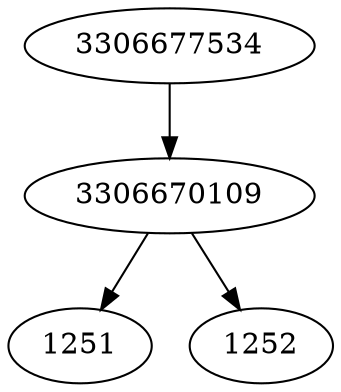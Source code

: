 strict digraph  {
1251;
1252;
3306670109;
3306677534;
3306670109 -> 1251;
3306670109 -> 1252;
3306677534 -> 3306670109;
}
